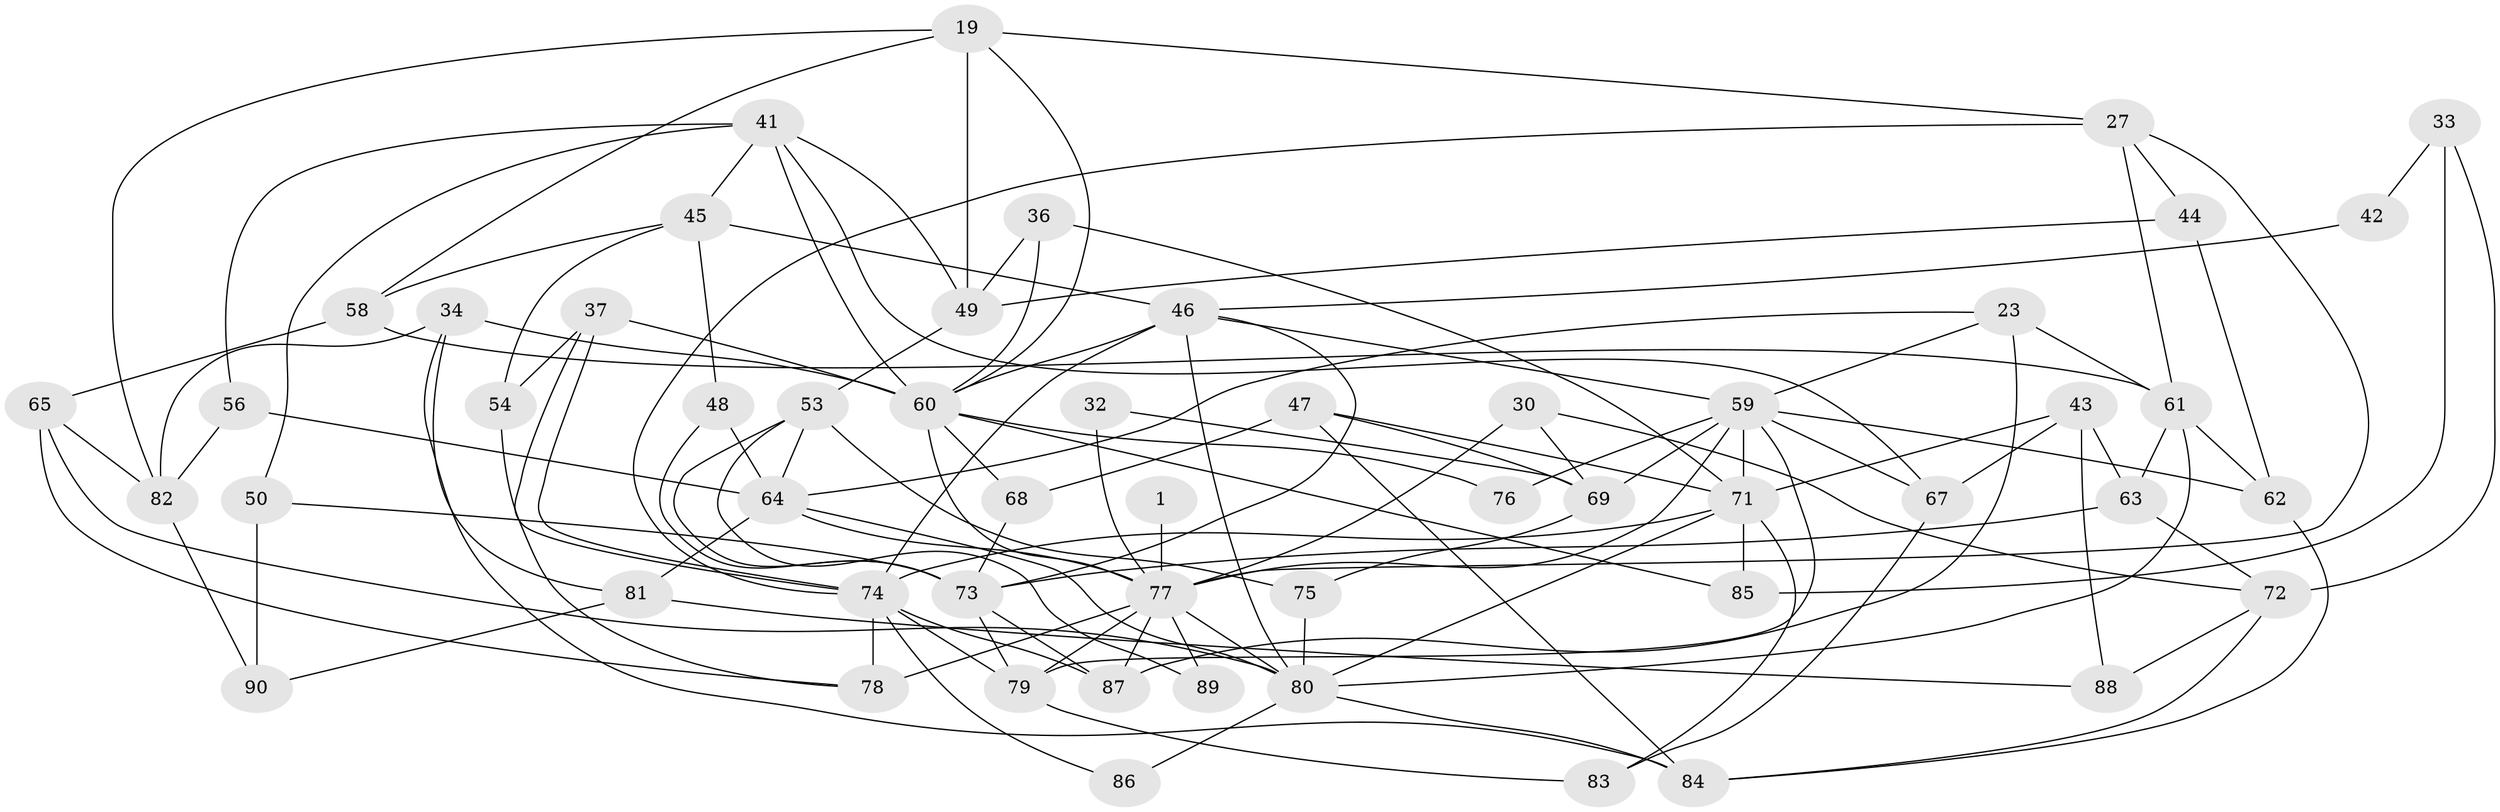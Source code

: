 // original degree distribution, {2: 0.12222222222222222, 5: 0.17777777777777778, 3: 0.3111111111111111, 4: 0.2222222222222222, 6: 0.12222222222222222, 7: 0.044444444444444446}
// Generated by graph-tools (version 1.1) at 2025/55/03/04/25 21:55:29]
// undirected, 54 vertices, 123 edges
graph export_dot {
graph [start="1"]
  node [color=gray90,style=filled];
  1;
  19 [super="+16"];
  23;
  27;
  30;
  32;
  33;
  34;
  36;
  37;
  41 [super="+13+17"];
  42;
  43;
  44;
  45 [super="+20"];
  46 [super="+10"];
  47;
  48;
  49;
  50;
  53;
  54;
  56;
  58;
  59 [super="+21+29+52"];
  60 [super="+24+57"];
  61 [super="+51+12"];
  62 [super="+25"];
  63;
  64 [super="+39"];
  65 [super="+3"];
  67;
  68 [super="+14"];
  69 [super="+35"];
  71 [super="+70"];
  72;
  73 [super="+22"];
  74 [super="+11+15"];
  75;
  76;
  77 [super="+40+38"];
  78 [super="+66"];
  79;
  80 [super="+31"];
  81;
  82;
  83;
  84 [super="+28"];
  85;
  86;
  87 [super="+2"];
  88;
  89;
  90;
  1 -- 77 [weight=2];
  19 -- 49 [weight=2];
  19 -- 58;
  19 -- 82;
  19 -- 27;
  19 -- 60;
  23 -- 64;
  23 -- 87 [weight=2];
  23 -- 61 [weight=2];
  23 -- 59;
  27 -- 44;
  27 -- 77;
  27 -- 61;
  27 -- 74;
  30 -- 77 [weight=2];
  30 -- 69;
  30 -- 72;
  32 -- 69;
  32 -- 77;
  33 -- 85;
  33 -- 72;
  33 -- 42;
  34 -- 81;
  34 -- 82;
  34 -- 84;
  34 -- 60;
  36 -- 49;
  36 -- 60;
  36 -- 71;
  37 -- 60 [weight=2];
  37 -- 74;
  37 -- 74;
  37 -- 54;
  41 -- 50;
  41 -- 49;
  41 -- 67;
  41 -- 45;
  41 -- 56;
  41 -- 60 [weight=2];
  42 -- 46;
  43 -- 63;
  43 -- 67;
  43 -- 88;
  43 -- 71;
  44 -- 49;
  44 -- 62;
  45 -- 54;
  45 -- 48;
  45 -- 58;
  45 -- 46;
  46 -- 60 [weight=2];
  46 -- 80;
  46 -- 73;
  46 -- 74;
  46 -- 59;
  47 -- 68 [weight=2];
  47 -- 69 [weight=2];
  47 -- 71;
  47 -- 84;
  48 -- 73;
  48 -- 64;
  49 -- 53;
  50 -- 90;
  50 -- 73;
  53 -- 75;
  53 -- 73;
  53 -- 89;
  53 -- 64;
  54 -- 78;
  56 -- 82;
  56 -- 64;
  58 -- 65;
  58 -- 61;
  59 -- 67;
  59 -- 71 [weight=3];
  59 -- 79;
  59 -- 69;
  59 -- 77;
  59 -- 62;
  59 -- 76;
  60 -- 77;
  60 -- 68;
  60 -- 76;
  60 -- 85;
  61 -- 80 [weight=2];
  61 -- 62 [weight=2];
  61 -- 63;
  62 -- 84;
  63 -- 73;
  63 -- 72;
  64 -- 80 [weight=2];
  64 -- 81;
  64 -- 77;
  65 -- 80;
  65 -- 82;
  65 -- 78;
  67 -- 83;
  68 -- 73;
  69 -- 75;
  71 -- 74 [weight=2];
  71 -- 85;
  71 -- 80 [weight=2];
  71 -- 83;
  72 -- 84;
  72 -- 88;
  73 -- 87;
  73 -- 79;
  74 -- 79;
  74 -- 86;
  74 -- 87;
  74 -- 78 [weight=2];
  75 -- 80;
  77 -- 87 [weight=2];
  77 -- 78 [weight=2];
  77 -- 89 [weight=2];
  77 -- 79;
  77 -- 80;
  79 -- 83;
  80 -- 84;
  80 -- 86;
  81 -- 88;
  81 -- 90;
  82 -- 90;
}
